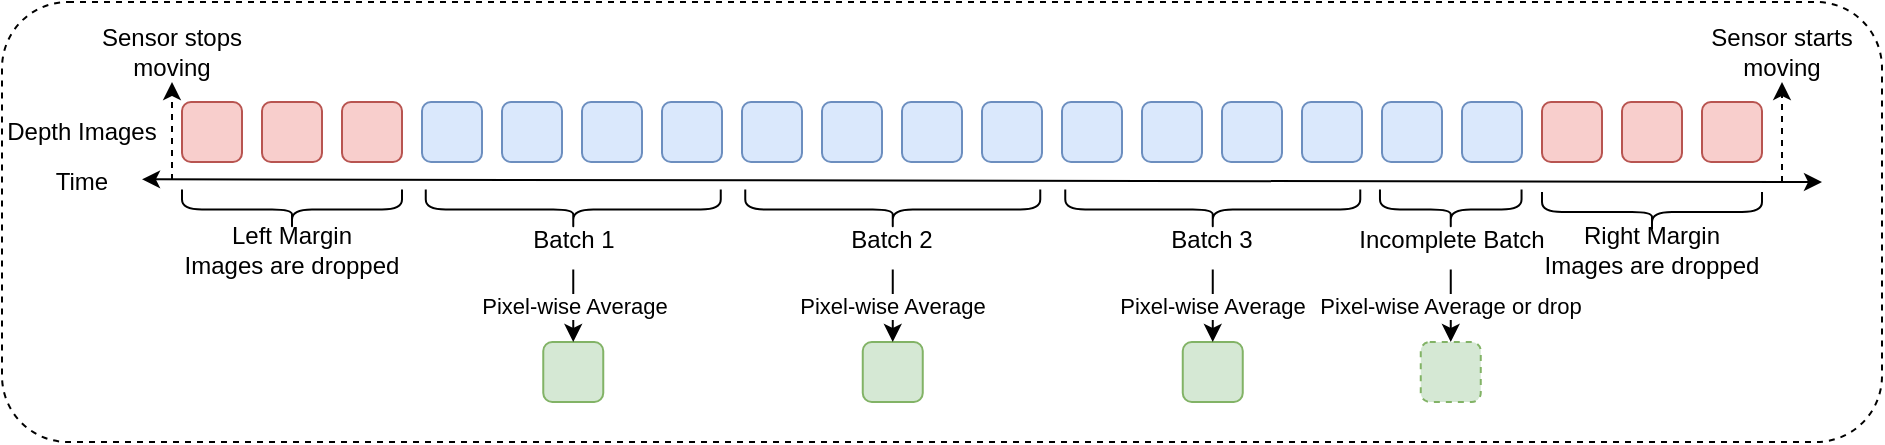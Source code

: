 <mxfile version="23.0.2" type="device">
  <diagram name="Page-1" id="YA6ztxZEW0bZfLjEBgkX">
    <mxGraphModel dx="893" dy="493" grid="1" gridSize="10" guides="1" tooltips="1" connect="1" arrows="1" fold="1" page="1" pageScale="1" pageWidth="1200" pageHeight="1600" math="0" shadow="0">
      <root>
        <mxCell id="0" />
        <mxCell id="1" parent="0" />
        <mxCell id="0jQuvVeOMZo7mrCfNFP_-16" value="" style="rounded=1;whiteSpace=wrap;html=1;fillColor=none;dashed=1;" vertex="1" parent="1">
          <mxGeometry x="130" y="430" width="940" height="220" as="geometry" />
        </mxCell>
        <mxCell id="C9eyyymHcLxBEWaXL-E8-38" value="Sensor starts moving" style="text;html=1;strokeColor=none;fillColor=none;align=center;verticalAlign=middle;whiteSpace=wrap;rounded=0;" parent="1" vertex="1">
          <mxGeometry x="980" y="440" width="80" height="30" as="geometry" />
        </mxCell>
        <mxCell id="C9eyyymHcLxBEWaXL-E8-6" value="" style="rounded=1;whiteSpace=wrap;html=1;fillColor=#f8cecc;strokeColor=#b85450;" parent="1" vertex="1">
          <mxGeometry x="220" y="480" width="30" height="30" as="geometry" />
        </mxCell>
        <mxCell id="C9eyyymHcLxBEWaXL-E8-7" value="" style="rounded=1;whiteSpace=wrap;html=1;fillColor=#f8cecc;strokeColor=#b85450;" parent="1" vertex="1">
          <mxGeometry x="260" y="480" width="30" height="30" as="geometry" />
        </mxCell>
        <mxCell id="C9eyyymHcLxBEWaXL-E8-8" value="" style="rounded=1;whiteSpace=wrap;html=1;fillColor=#f8cecc;strokeColor=#b85450;" parent="1" vertex="1">
          <mxGeometry x="300" y="480" width="30" height="30" as="geometry" />
        </mxCell>
        <mxCell id="C9eyyymHcLxBEWaXL-E8-9" value="" style="rounded=1;whiteSpace=wrap;html=1;fillColor=#dae8fc;strokeColor=#6c8ebf;" parent="1" vertex="1">
          <mxGeometry x="340" y="480" width="30" height="30" as="geometry" />
        </mxCell>
        <mxCell id="C9eyyymHcLxBEWaXL-E8-10" value="" style="rounded=1;whiteSpace=wrap;html=1;fillColor=#dae8fc;strokeColor=#6c8ebf;" parent="1" vertex="1">
          <mxGeometry x="380" y="480" width="30" height="30" as="geometry" />
        </mxCell>
        <mxCell id="C9eyyymHcLxBEWaXL-E8-11" value="" style="rounded=1;whiteSpace=wrap;html=1;fillColor=#dae8fc;strokeColor=#6c8ebf;" parent="1" vertex="1">
          <mxGeometry x="420" y="480" width="30" height="30" as="geometry" />
        </mxCell>
        <mxCell id="C9eyyymHcLxBEWaXL-E8-12" value="" style="rounded=1;whiteSpace=wrap;html=1;fillColor=#dae8fc;strokeColor=#6c8ebf;" parent="1" vertex="1">
          <mxGeometry x="460" y="480" width="30" height="30" as="geometry" />
        </mxCell>
        <mxCell id="C9eyyymHcLxBEWaXL-E8-13" value="" style="rounded=1;whiteSpace=wrap;html=1;fillColor=#dae8fc;strokeColor=#6c8ebf;" parent="1" vertex="1">
          <mxGeometry x="500" y="480" width="30" height="30" as="geometry" />
        </mxCell>
        <mxCell id="C9eyyymHcLxBEWaXL-E8-14" value="" style="rounded=1;whiteSpace=wrap;html=1;fillColor=#dae8fc;strokeColor=#6c8ebf;" parent="1" vertex="1">
          <mxGeometry x="540" y="480" width="30" height="30" as="geometry" />
        </mxCell>
        <mxCell id="C9eyyymHcLxBEWaXL-E8-15" value="" style="rounded=1;whiteSpace=wrap;html=1;fillColor=#dae8fc;strokeColor=#6c8ebf;" parent="1" vertex="1">
          <mxGeometry x="580" y="480" width="30" height="30" as="geometry" />
        </mxCell>
        <mxCell id="C9eyyymHcLxBEWaXL-E8-16" value="" style="rounded=1;whiteSpace=wrap;html=1;fillColor=#dae8fc;strokeColor=#6c8ebf;" parent="1" vertex="1">
          <mxGeometry x="620" y="480" width="30" height="30" as="geometry" />
        </mxCell>
        <mxCell id="C9eyyymHcLxBEWaXL-E8-17" value="" style="rounded=1;whiteSpace=wrap;html=1;fillColor=#dae8fc;strokeColor=#6c8ebf;" parent="1" vertex="1">
          <mxGeometry x="660" y="480" width="30" height="30" as="geometry" />
        </mxCell>
        <mxCell id="C9eyyymHcLxBEWaXL-E8-18" value="" style="rounded=1;whiteSpace=wrap;html=1;fillColor=#dae8fc;strokeColor=#6c8ebf;" parent="1" vertex="1">
          <mxGeometry x="700" y="480" width="30" height="30" as="geometry" />
        </mxCell>
        <mxCell id="C9eyyymHcLxBEWaXL-E8-19" value="" style="rounded=1;whiteSpace=wrap;html=1;fillColor=#dae8fc;strokeColor=#6c8ebf;" parent="1" vertex="1">
          <mxGeometry x="740" y="480" width="30" height="30" as="geometry" />
        </mxCell>
        <mxCell id="C9eyyymHcLxBEWaXL-E8-20" value="" style="rounded=1;whiteSpace=wrap;html=1;fillColor=#dae8fc;strokeColor=#6c8ebf;" parent="1" vertex="1">
          <mxGeometry x="780" y="480" width="30" height="30" as="geometry" />
        </mxCell>
        <mxCell id="C9eyyymHcLxBEWaXL-E8-21" value="" style="rounded=1;whiteSpace=wrap;html=1;fillColor=#dae8fc;strokeColor=#6c8ebf;" parent="1" vertex="1">
          <mxGeometry x="820" y="480" width="30" height="30" as="geometry" />
        </mxCell>
        <mxCell id="C9eyyymHcLxBEWaXL-E8-22" value="" style="rounded=1;whiteSpace=wrap;html=1;fillColor=#dae8fc;strokeColor=#6c8ebf;" parent="1" vertex="1">
          <mxGeometry x="860" y="480" width="30" height="30" as="geometry" />
        </mxCell>
        <mxCell id="C9eyyymHcLxBEWaXL-E8-23" value="" style="rounded=1;whiteSpace=wrap;html=1;fillColor=#f8cecc;strokeColor=#b85450;" parent="1" vertex="1">
          <mxGeometry x="940" y="480" width="30" height="30" as="geometry" />
        </mxCell>
        <mxCell id="C9eyyymHcLxBEWaXL-E8-24" value="" style="rounded=1;whiteSpace=wrap;html=1;fillColor=#f8cecc;strokeColor=#b85450;" parent="1" vertex="1">
          <mxGeometry x="980" y="480" width="30" height="30" as="geometry" />
        </mxCell>
        <mxCell id="C9eyyymHcLxBEWaXL-E8-25" value="" style="rounded=1;whiteSpace=wrap;html=1;fillColor=#f8cecc;strokeColor=#b85450;" parent="1" vertex="1">
          <mxGeometry x="900" y="480" width="30" height="30" as="geometry" />
        </mxCell>
        <mxCell id="C9eyyymHcLxBEWaXL-E8-26" value="" style="shape=curlyBracket;whiteSpace=wrap;html=1;rounded=1;flipH=1;labelPosition=right;verticalLabelPosition=middle;align=left;verticalAlign=middle;rotation=90;" parent="1" vertex="1">
          <mxGeometry x="405.63" y="460" width="20" height="147.5" as="geometry" />
        </mxCell>
        <mxCell id="C9eyyymHcLxBEWaXL-E8-27" value="" style="shape=curlyBracket;whiteSpace=wrap;html=1;rounded=1;flipH=1;labelPosition=right;verticalLabelPosition=middle;align=left;verticalAlign=middle;rotation=90;" parent="1" vertex="1">
          <mxGeometry x="565.38" y="460" width="20" height="147.5" as="geometry" />
        </mxCell>
        <mxCell id="C9eyyymHcLxBEWaXL-E8-28" value="" style="shape=curlyBracket;whiteSpace=wrap;html=1;rounded=1;flipH=1;labelPosition=right;verticalLabelPosition=middle;align=left;verticalAlign=middle;rotation=90;" parent="1" vertex="1">
          <mxGeometry x="725.38" y="460" width="20" height="147.5" as="geometry" />
        </mxCell>
        <mxCell id="C9eyyymHcLxBEWaXL-E8-29" value="" style="shape=curlyBracket;whiteSpace=wrap;html=1;rounded=1;flipH=1;labelPosition=right;verticalLabelPosition=middle;align=left;verticalAlign=middle;rotation=90;" parent="1" vertex="1">
          <mxGeometry x="844.38" y="498.35" width="20" height="70.79" as="geometry" />
        </mxCell>
        <mxCell id="C9eyyymHcLxBEWaXL-E8-31" value="Batch 1" style="text;html=1;strokeColor=none;fillColor=none;align=center;verticalAlign=middle;whiteSpace=wrap;rounded=0;" parent="1" vertex="1">
          <mxGeometry x="385.63" y="533.75" width="60" height="30" as="geometry" />
        </mxCell>
        <mxCell id="C9eyyymHcLxBEWaXL-E8-32" value="Batch 2" style="text;html=1;strokeColor=none;fillColor=none;align=center;verticalAlign=middle;whiteSpace=wrap;rounded=0;" parent="1" vertex="1">
          <mxGeometry x="545.38" y="533.75" width="60" height="30" as="geometry" />
        </mxCell>
        <mxCell id="C9eyyymHcLxBEWaXL-E8-33" value="Batch 3" style="text;html=1;strokeColor=none;fillColor=none;align=center;verticalAlign=middle;whiteSpace=wrap;rounded=0;" parent="1" vertex="1">
          <mxGeometry x="705.38" y="533.75" width="60" height="30" as="geometry" />
        </mxCell>
        <mxCell id="C9eyyymHcLxBEWaXL-E8-34" value="Incomplete Batch" style="text;html=1;strokeColor=none;fillColor=none;align=center;verticalAlign=middle;whiteSpace=wrap;rounded=0;" parent="1" vertex="1">
          <mxGeometry x="806.57" y="533.75" width="95.62" height="30" as="geometry" />
        </mxCell>
        <mxCell id="C9eyyymHcLxBEWaXL-E8-37" value="Sensor stops moving" style="text;html=1;strokeColor=none;fillColor=none;align=center;verticalAlign=middle;whiteSpace=wrap;rounded=0;" parent="1" vertex="1">
          <mxGeometry x="175" y="440" width="80" height="30" as="geometry" />
        </mxCell>
        <mxCell id="0jQuvVeOMZo7mrCfNFP_-1" value="" style="endArrow=classic;startArrow=classic;html=1;rounded=0;" edge="1" parent="1">
          <mxGeometry width="50" height="50" relative="1" as="geometry">
            <mxPoint x="200" y="518.667" as="sourcePoint" />
            <mxPoint x="1040" y="520" as="targetPoint" />
          </mxGeometry>
        </mxCell>
        <mxCell id="0jQuvVeOMZo7mrCfNFP_-2" value="Time" style="text;html=1;strokeColor=none;fillColor=none;align=center;verticalAlign=middle;whiteSpace=wrap;rounded=0;" vertex="1" parent="1">
          <mxGeometry x="140" y="510" width="60" height="20" as="geometry" />
        </mxCell>
        <mxCell id="0jQuvVeOMZo7mrCfNFP_-3" value="" style="endArrow=classic;html=1;rounded=0;dashed=1;" edge="1" parent="1" target="C9eyyymHcLxBEWaXL-E8-37">
          <mxGeometry width="50" height="50" relative="1" as="geometry">
            <mxPoint x="215" y="519" as="sourcePoint" />
            <mxPoint x="340" y="560" as="targetPoint" />
          </mxGeometry>
        </mxCell>
        <mxCell id="0jQuvVeOMZo7mrCfNFP_-4" value="" style="endArrow=classic;html=1;rounded=0;dashed=1;" edge="1" parent="1" target="C9eyyymHcLxBEWaXL-E8-38">
          <mxGeometry width="50" height="50" relative="1" as="geometry">
            <mxPoint x="1020" y="520" as="sourcePoint" />
            <mxPoint x="900" y="560" as="targetPoint" />
          </mxGeometry>
        </mxCell>
        <mxCell id="0jQuvVeOMZo7mrCfNFP_-5" value="Depth Images" style="text;html=1;strokeColor=none;fillColor=none;align=center;verticalAlign=middle;whiteSpace=wrap;rounded=0;" vertex="1" parent="1">
          <mxGeometry x="130" y="485" width="80" height="20" as="geometry" />
        </mxCell>
        <mxCell id="0jQuvVeOMZo7mrCfNFP_-7" value="" style="rounded=1;whiteSpace=wrap;html=1;fillColor=#d5e8d4;strokeColor=#82b366;" vertex="1" parent="1">
          <mxGeometry x="400.63" y="600" width="30" height="30" as="geometry" />
        </mxCell>
        <mxCell id="0jQuvVeOMZo7mrCfNFP_-8" value="Pixel-wise Average" style="endArrow=classic;html=1;rounded=0;" edge="1" parent="1" source="C9eyyymHcLxBEWaXL-E8-31" target="0jQuvVeOMZo7mrCfNFP_-7">
          <mxGeometry width="50" height="50" relative="1" as="geometry">
            <mxPoint x="600" y="630" as="sourcePoint" />
            <mxPoint x="650" y="580" as="targetPoint" />
          </mxGeometry>
        </mxCell>
        <mxCell id="0jQuvVeOMZo7mrCfNFP_-9" value="" style="rounded=1;whiteSpace=wrap;html=1;fillColor=#d5e8d4;strokeColor=#82b366;" vertex="1" parent="1">
          <mxGeometry x="560.38" y="600" width="30" height="30" as="geometry" />
        </mxCell>
        <mxCell id="0jQuvVeOMZo7mrCfNFP_-10" value="Pixel-wise Average" style="endArrow=classic;html=1;rounded=0;" edge="1" parent="1" target="0jQuvVeOMZo7mrCfNFP_-9" source="C9eyyymHcLxBEWaXL-E8-32">
          <mxGeometry width="50" height="50" relative="1" as="geometry">
            <mxPoint x="575.75" y="563.75" as="sourcePoint" />
            <mxPoint x="809.75" y="579.75" as="targetPoint" />
          </mxGeometry>
        </mxCell>
        <mxCell id="0jQuvVeOMZo7mrCfNFP_-11" value="" style="rounded=1;whiteSpace=wrap;html=1;fillColor=#d5e8d4;strokeColor=#82b366;" vertex="1" parent="1">
          <mxGeometry x="720.38" y="600" width="30" height="30" as="geometry" />
        </mxCell>
        <mxCell id="0jQuvVeOMZo7mrCfNFP_-12" value="Pixel-wise Average" style="endArrow=classic;html=1;rounded=0;" edge="1" parent="1" target="0jQuvVeOMZo7mrCfNFP_-11" source="C9eyyymHcLxBEWaXL-E8-33">
          <mxGeometry width="50" height="50" relative="1" as="geometry">
            <mxPoint x="735.75" y="563.75" as="sourcePoint" />
            <mxPoint x="969.75" y="579.75" as="targetPoint" />
          </mxGeometry>
        </mxCell>
        <mxCell id="0jQuvVeOMZo7mrCfNFP_-13" value="" style="rounded=1;whiteSpace=wrap;html=1;fillColor=#d5e8d4;strokeColor=#82b366;dashed=1;" vertex="1" parent="1">
          <mxGeometry x="839.38" y="600" width="30" height="30" as="geometry" />
        </mxCell>
        <mxCell id="0jQuvVeOMZo7mrCfNFP_-14" value="Pixel-wise Average or drop" style="endArrow=classic;html=1;rounded=0;" edge="1" parent="1" target="0jQuvVeOMZo7mrCfNFP_-13" source="C9eyyymHcLxBEWaXL-E8-34">
          <mxGeometry width="50" height="50" relative="1" as="geometry">
            <mxPoint x="854.75" y="564" as="sourcePoint" />
            <mxPoint x="1088.75" y="580" as="targetPoint" />
          </mxGeometry>
        </mxCell>
        <mxCell id="0jQuvVeOMZo7mrCfNFP_-18" value="" style="shape=curlyBracket;whiteSpace=wrap;html=1;rounded=1;flipH=1;labelPosition=right;verticalLabelPosition=middle;align=left;verticalAlign=middle;rotation=90;" vertex="1" parent="1">
          <mxGeometry x="265" y="478.75" width="20" height="110" as="geometry" />
        </mxCell>
        <mxCell id="0jQuvVeOMZo7mrCfNFP_-19" value="" style="shape=curlyBracket;whiteSpace=wrap;html=1;rounded=1;flipH=1;labelPosition=right;verticalLabelPosition=middle;align=left;verticalAlign=middle;rotation=90;" vertex="1" parent="1">
          <mxGeometry x="945" y="480" width="20" height="110" as="geometry" />
        </mxCell>
        <mxCell id="0jQuvVeOMZo7mrCfNFP_-20" value="Left Margin&lt;br&gt;Images are dropped" style="text;html=1;strokeColor=none;fillColor=none;align=center;verticalAlign=middle;whiteSpace=wrap;rounded=0;" vertex="1" parent="1">
          <mxGeometry x="215" y="539.14" width="120" height="30" as="geometry" />
        </mxCell>
        <mxCell id="0jQuvVeOMZo7mrCfNFP_-21" value="Right Margin&lt;br&gt;Images are dropped" style="text;html=1;strokeColor=none;fillColor=none;align=center;verticalAlign=middle;whiteSpace=wrap;rounded=0;" vertex="1" parent="1">
          <mxGeometry x="895" y="539.14" width="120" height="30" as="geometry" />
        </mxCell>
      </root>
    </mxGraphModel>
  </diagram>
</mxfile>
